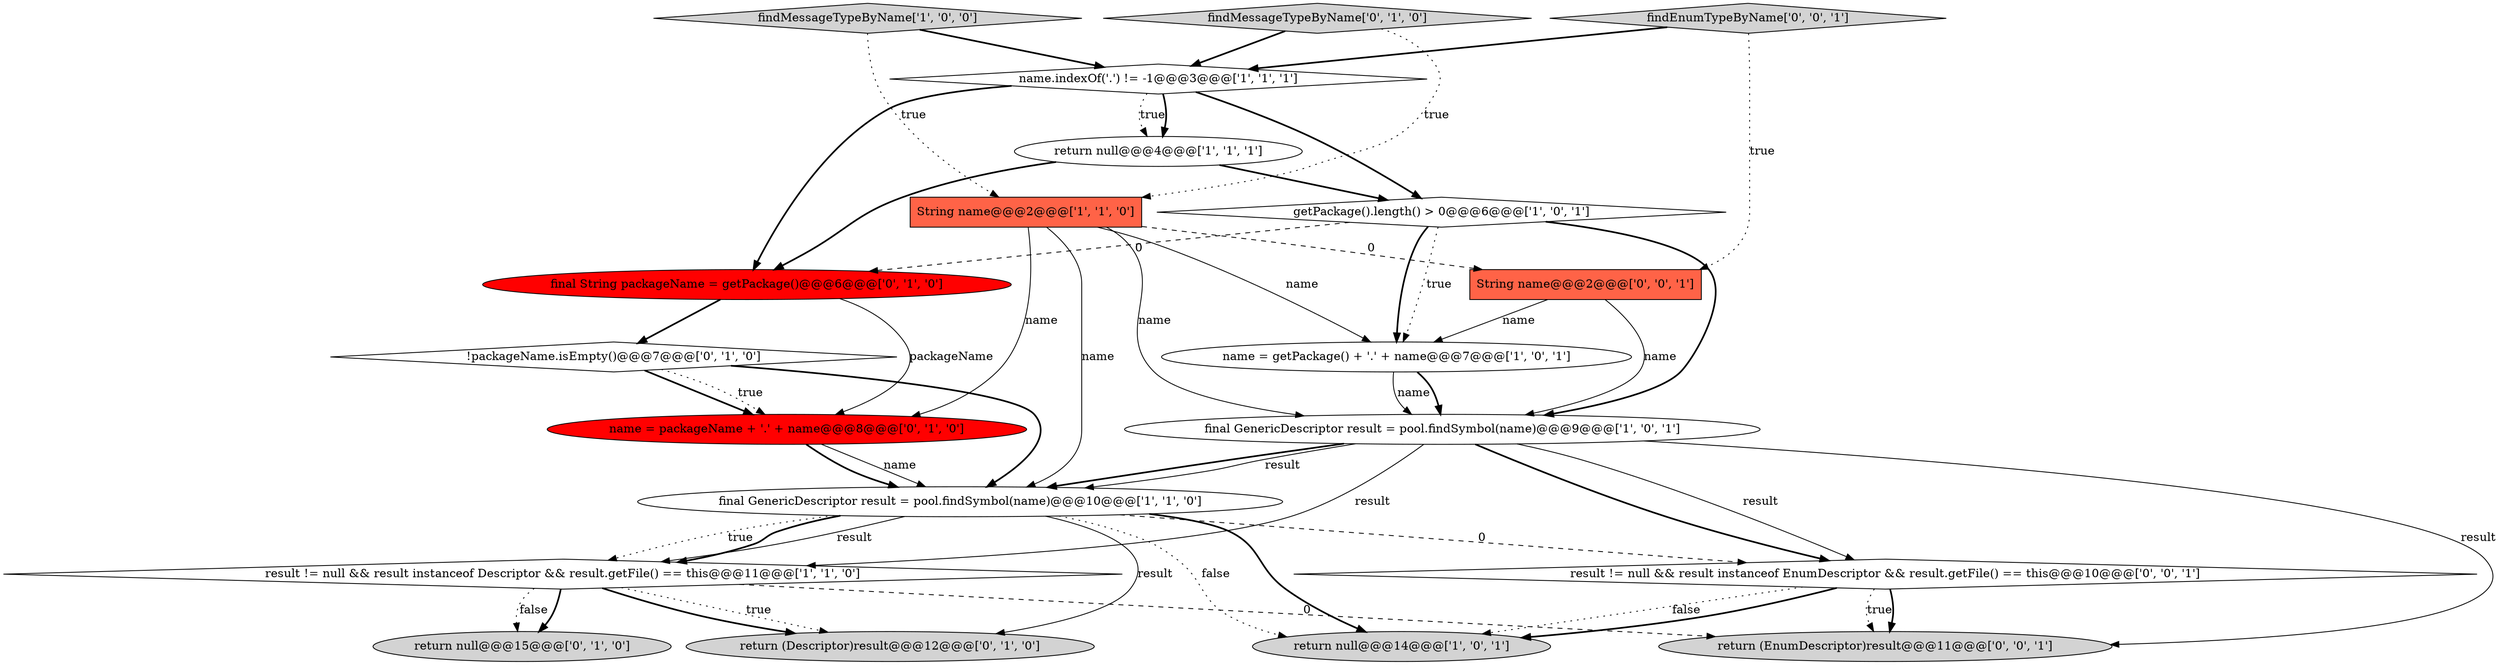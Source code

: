 digraph {
11 [style = filled, label = "final String packageName = getPackage()@@@6@@@['0', '1', '0']", fillcolor = red, shape = ellipse image = "AAA1AAABBB2BBB"];
13 [style = filled, label = "findMessageTypeByName['0', '1', '0']", fillcolor = lightgray, shape = diamond image = "AAA0AAABBB2BBB"];
14 [style = filled, label = "name = packageName + '.' + name@@@8@@@['0', '1', '0']", fillcolor = red, shape = ellipse image = "AAA1AAABBB2BBB"];
19 [style = filled, label = "result != null && result instanceof EnumDescriptor && result.getFile() == this@@@10@@@['0', '0', '1']", fillcolor = white, shape = diamond image = "AAA0AAABBB3BBB"];
6 [style = filled, label = "final GenericDescriptor result = pool.findSymbol(name)@@@10@@@['1', '1', '0']", fillcolor = white, shape = ellipse image = "AAA0AAABBB1BBB"];
12 [style = filled, label = "return (Descriptor)result@@@12@@@['0', '1', '0']", fillcolor = lightgray, shape = ellipse image = "AAA0AAABBB2BBB"];
1 [style = filled, label = "return null@@@4@@@['1', '1', '1']", fillcolor = white, shape = ellipse image = "AAA0AAABBB1BBB"];
4 [style = filled, label = "findMessageTypeByName['1', '0', '0']", fillcolor = lightgray, shape = diamond image = "AAA0AAABBB1BBB"];
17 [style = filled, label = "return (EnumDescriptor)result@@@11@@@['0', '0', '1']", fillcolor = lightgray, shape = ellipse image = "AAA0AAABBB3BBB"];
16 [style = filled, label = "String name@@@2@@@['0', '0', '1']", fillcolor = tomato, shape = box image = "AAA0AAABBB3BBB"];
7 [style = filled, label = "String name@@@2@@@['1', '1', '0']", fillcolor = tomato, shape = box image = "AAA0AAABBB1BBB"];
2 [style = filled, label = "name = getPackage() + '.' + name@@@7@@@['1', '0', '1']", fillcolor = white, shape = ellipse image = "AAA0AAABBB1BBB"];
8 [style = filled, label = "name.indexOf('.') != -1@@@3@@@['1', '1', '1']", fillcolor = white, shape = diamond image = "AAA0AAABBB1BBB"];
0 [style = filled, label = "final GenericDescriptor result = pool.findSymbol(name)@@@9@@@['1', '0', '1']", fillcolor = white, shape = ellipse image = "AAA0AAABBB1BBB"];
3 [style = filled, label = "return null@@@14@@@['1', '0', '1']", fillcolor = lightgray, shape = ellipse image = "AAA0AAABBB1BBB"];
10 [style = filled, label = "return null@@@15@@@['0', '1', '0']", fillcolor = lightgray, shape = ellipse image = "AAA0AAABBB2BBB"];
5 [style = filled, label = "getPackage().length() > 0@@@6@@@['1', '0', '1']", fillcolor = white, shape = diamond image = "AAA0AAABBB1BBB"];
18 [style = filled, label = "findEnumTypeByName['0', '0', '1']", fillcolor = lightgray, shape = diamond image = "AAA0AAABBB3BBB"];
15 [style = filled, label = "!packageName.isEmpty()@@@7@@@['0', '1', '0']", fillcolor = white, shape = diamond image = "AAA0AAABBB2BBB"];
9 [style = filled, label = "result != null && result instanceof Descriptor && result.getFile() == this@@@11@@@['1', '1', '0']", fillcolor = white, shape = diamond image = "AAA0AAABBB1BBB"];
16->0 [style = solid, label="name"];
1->5 [style = bold, label=""];
6->3 [style = bold, label=""];
9->12 [style = dotted, label="true"];
0->19 [style = solid, label="result"];
6->3 [style = dotted, label="false"];
15->14 [style = bold, label=""];
19->3 [style = dotted, label="false"];
18->16 [style = dotted, label="true"];
0->17 [style = solid, label="result"];
19->17 [style = dotted, label="true"];
0->6 [style = bold, label=""];
0->19 [style = bold, label=""];
7->16 [style = dashed, label="0"];
7->0 [style = solid, label="name"];
4->7 [style = dotted, label="true"];
15->6 [style = bold, label=""];
2->0 [style = solid, label="name"];
13->7 [style = dotted, label="true"];
19->17 [style = bold, label=""];
9->10 [style = bold, label=""];
15->14 [style = dotted, label="true"];
11->14 [style = solid, label="packageName"];
11->15 [style = bold, label=""];
1->11 [style = bold, label=""];
7->14 [style = solid, label="name"];
0->9 [style = solid, label="result"];
8->1 [style = dotted, label="true"];
8->1 [style = bold, label=""];
5->2 [style = bold, label=""];
6->9 [style = solid, label="result"];
2->0 [style = bold, label=""];
0->6 [style = solid, label="result"];
8->5 [style = bold, label=""];
7->6 [style = solid, label="name"];
6->9 [style = dotted, label="true"];
5->0 [style = bold, label=""];
5->11 [style = dashed, label="0"];
16->2 [style = solid, label="name"];
6->12 [style = solid, label="result"];
7->2 [style = solid, label="name"];
9->17 [style = dashed, label="0"];
6->19 [style = dashed, label="0"];
4->8 [style = bold, label=""];
18->8 [style = bold, label=""];
9->12 [style = bold, label=""];
6->9 [style = bold, label=""];
13->8 [style = bold, label=""];
8->11 [style = bold, label=""];
9->10 [style = dotted, label="false"];
19->3 [style = bold, label=""];
14->6 [style = bold, label=""];
14->6 [style = solid, label="name"];
5->2 [style = dotted, label="true"];
}
